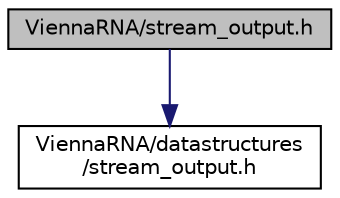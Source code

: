 digraph "ViennaRNA/stream_output.h"
{
 // INTERACTIVE_SVG=YES
 // LATEX_PDF_SIZE
  bgcolor="transparent";
  edge [fontname="Helvetica",fontsize="10",labelfontname="Helvetica",labelfontsize="10"];
  node [fontname="Helvetica",fontsize="10",shape=record];
  Node0 [label="ViennaRNA/stream_output.h",height=0.2,width=0.4,color="black", fillcolor="grey75", style="filled", fontcolor="black",tooltip="Use ViennaRNA/datastructures/stream_output.h instead."];
  Node0 -> Node1 [color="midnightblue",fontsize="10",style="solid",fontname="Helvetica"];
  Node1 [label="ViennaRNA/datastructures\l/stream_output.h",height=0.2,width=0.4,color="black",URL="$datastructures_2stream__output_8h.html",tooltip="An implementation of a buffered, ordered stream output data structure."];
}
